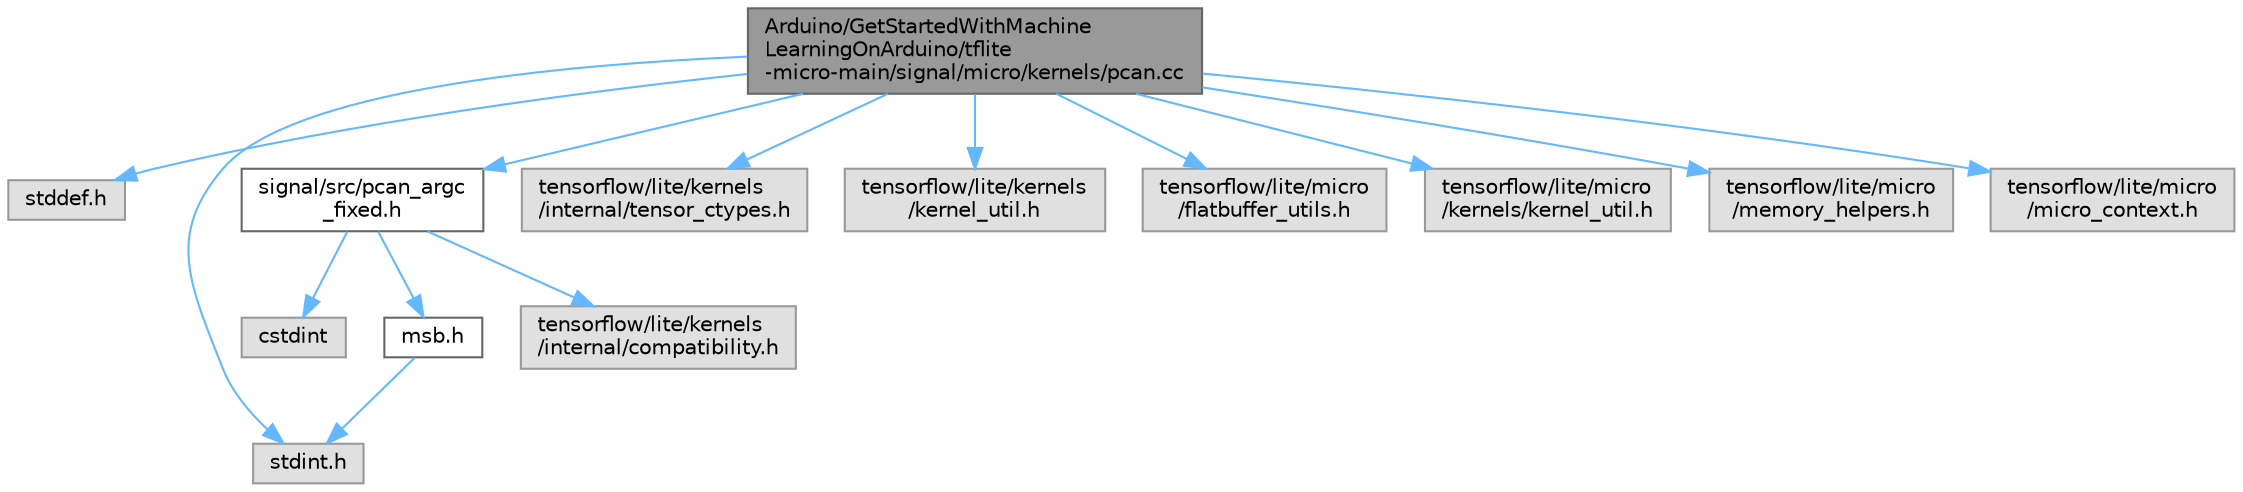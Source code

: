digraph "Arduino/GetStartedWithMachineLearningOnArduino/tflite-micro-main/signal/micro/kernels/pcan.cc"
{
 // LATEX_PDF_SIZE
  bgcolor="transparent";
  edge [fontname=Helvetica,fontsize=10,labelfontname=Helvetica,labelfontsize=10];
  node [fontname=Helvetica,fontsize=10,shape=box,height=0.2,width=0.4];
  Node1 [id="Node000001",label="Arduino/GetStartedWithMachine\lLearningOnArduino/tflite\l-micro-main/signal/micro/kernels/pcan.cc",height=0.2,width=0.4,color="gray40", fillcolor="grey60", style="filled", fontcolor="black",tooltip=" "];
  Node1 -> Node2 [id="edge14_Node000001_Node000002",color="steelblue1",style="solid",tooltip=" "];
  Node2 [id="Node000002",label="stddef.h",height=0.2,width=0.4,color="grey60", fillcolor="#E0E0E0", style="filled",tooltip=" "];
  Node1 -> Node3 [id="edge15_Node000001_Node000003",color="steelblue1",style="solid",tooltip=" "];
  Node3 [id="Node000003",label="stdint.h",height=0.2,width=0.4,color="grey60", fillcolor="#E0E0E0", style="filled",tooltip=" "];
  Node1 -> Node4 [id="edge16_Node000001_Node000004",color="steelblue1",style="solid",tooltip=" "];
  Node4 [id="Node000004",label="signal/src/pcan_argc\l_fixed.h",height=0.2,width=0.4,color="grey40", fillcolor="white", style="filled",URL="$pcan__argc__fixed_8h.html",tooltip=" "];
  Node4 -> Node5 [id="edge17_Node000004_Node000005",color="steelblue1",style="solid",tooltip=" "];
  Node5 [id="Node000005",label="cstdint",height=0.2,width=0.4,color="grey60", fillcolor="#E0E0E0", style="filled",tooltip=" "];
  Node4 -> Node6 [id="edge18_Node000004_Node000006",color="steelblue1",style="solid",tooltip=" "];
  Node6 [id="Node000006",label="msb.h",height=0.2,width=0.4,color="grey40", fillcolor="white", style="filled",URL="$msb_8h.html",tooltip=" "];
  Node6 -> Node3 [id="edge19_Node000006_Node000003",color="steelblue1",style="solid",tooltip=" "];
  Node4 -> Node7 [id="edge20_Node000004_Node000007",color="steelblue1",style="solid",tooltip=" "];
  Node7 [id="Node000007",label="tensorflow/lite/kernels\l/internal/compatibility.h",height=0.2,width=0.4,color="grey60", fillcolor="#E0E0E0", style="filled",tooltip=" "];
  Node1 -> Node8 [id="edge21_Node000001_Node000008",color="steelblue1",style="solid",tooltip=" "];
  Node8 [id="Node000008",label="tensorflow/lite/kernels\l/internal/tensor_ctypes.h",height=0.2,width=0.4,color="grey60", fillcolor="#E0E0E0", style="filled",tooltip=" "];
  Node1 -> Node9 [id="edge22_Node000001_Node000009",color="steelblue1",style="solid",tooltip=" "];
  Node9 [id="Node000009",label="tensorflow/lite/kernels\l/kernel_util.h",height=0.2,width=0.4,color="grey60", fillcolor="#E0E0E0", style="filled",tooltip=" "];
  Node1 -> Node10 [id="edge23_Node000001_Node000010",color="steelblue1",style="solid",tooltip=" "];
  Node10 [id="Node000010",label="tensorflow/lite/micro\l/flatbuffer_utils.h",height=0.2,width=0.4,color="grey60", fillcolor="#E0E0E0", style="filled",tooltip=" "];
  Node1 -> Node11 [id="edge24_Node000001_Node000011",color="steelblue1",style="solid",tooltip=" "];
  Node11 [id="Node000011",label="tensorflow/lite/micro\l/kernels/kernel_util.h",height=0.2,width=0.4,color="grey60", fillcolor="#E0E0E0", style="filled",tooltip=" "];
  Node1 -> Node12 [id="edge25_Node000001_Node000012",color="steelblue1",style="solid",tooltip=" "];
  Node12 [id="Node000012",label="tensorflow/lite/micro\l/memory_helpers.h",height=0.2,width=0.4,color="grey60", fillcolor="#E0E0E0", style="filled",tooltip=" "];
  Node1 -> Node13 [id="edge26_Node000001_Node000013",color="steelblue1",style="solid",tooltip=" "];
  Node13 [id="Node000013",label="tensorflow/lite/micro\l/micro_context.h",height=0.2,width=0.4,color="grey60", fillcolor="#E0E0E0", style="filled",tooltip=" "];
}
